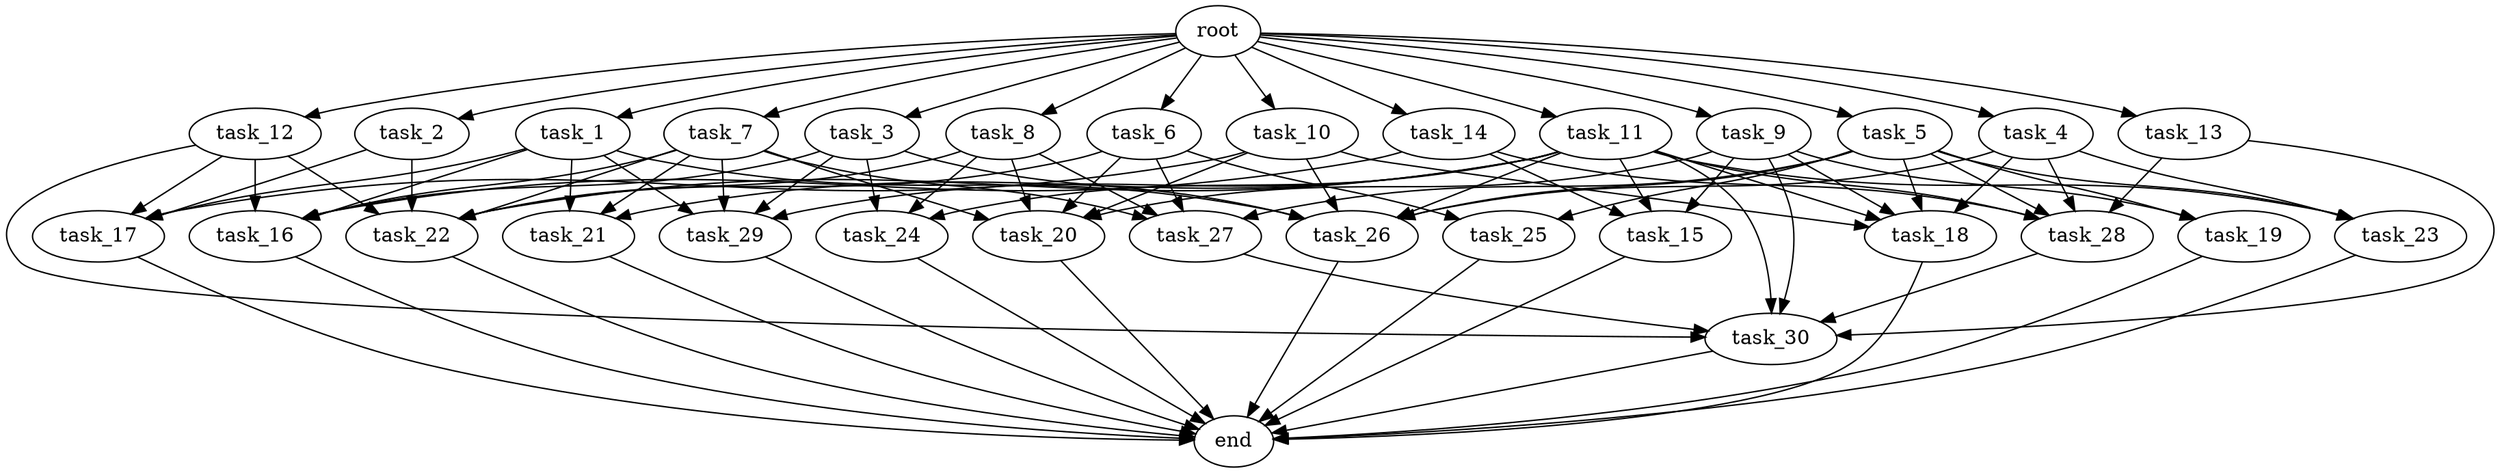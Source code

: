 digraph G {
  root [size="0.000000e+00"];
  task_1 [size="7.312794e+09"];
  task_2 [size="6.840998e+09"];
  task_3 [size="1.330488e+09"];
  task_4 [size="2.182139e+09"];
  task_5 [size="9.594039e+09"];
  task_6 [size="5.746173e+09"];
  task_7 [size="6.518878e+09"];
  task_8 [size="7.172648e+09"];
  task_9 [size="8.299877e+09"];
  task_10 [size="1.385855e+08"];
  task_11 [size="1.070430e+09"];
  task_12 [size="2.064128e+09"];
  task_13 [size="1.444693e+09"];
  task_14 [size="7.243418e+09"];
  task_15 [size="7.856189e+09"];
  task_16 [size="8.688143e+09"];
  task_17 [size="3.251791e+09"];
  task_18 [size="4.111857e+09"];
  task_19 [size="6.595543e+09"];
  task_20 [size="6.803465e+09"];
  task_21 [size="4.434674e+09"];
  task_22 [size="2.016288e+09"];
  task_23 [size="6.350881e+09"];
  task_24 [size="2.068608e+09"];
  task_25 [size="3.532429e+09"];
  task_26 [size="8.699641e+09"];
  task_27 [size="8.581278e+09"];
  task_28 [size="6.623373e+09"];
  task_29 [size="4.899643e+09"];
  task_30 [size="9.491481e+09"];
  end [size="0.000000e+00"];

  root -> task_1 [size="1.000000e-12"];
  root -> task_2 [size="1.000000e-12"];
  root -> task_3 [size="1.000000e-12"];
  root -> task_4 [size="1.000000e-12"];
  root -> task_5 [size="1.000000e-12"];
  root -> task_6 [size="1.000000e-12"];
  root -> task_7 [size="1.000000e-12"];
  root -> task_8 [size="1.000000e-12"];
  root -> task_9 [size="1.000000e-12"];
  root -> task_10 [size="1.000000e-12"];
  root -> task_11 [size="1.000000e-12"];
  root -> task_12 [size="1.000000e-12"];
  root -> task_13 [size="1.000000e-12"];
  root -> task_14 [size="1.000000e-12"];
  task_1 -> task_16 [size="1.737629e+08"];
  task_1 -> task_17 [size="8.129478e+07"];
  task_1 -> task_21 [size="1.478225e+08"];
  task_1 -> task_26 [size="1.449940e+08"];
  task_1 -> task_29 [size="1.224911e+08"];
  task_2 -> task_17 [size="8.129478e+07"];
  task_2 -> task_22 [size="3.360480e+07"];
  task_3 -> task_16 [size="1.737629e+08"];
  task_3 -> task_24 [size="6.895360e+07"];
  task_3 -> task_26 [size="1.449940e+08"];
  task_3 -> task_29 [size="1.224911e+08"];
  task_4 -> task_18 [size="8.223715e+07"];
  task_4 -> task_23 [size="2.116960e+08"];
  task_4 -> task_26 [size="1.449940e+08"];
  task_4 -> task_28 [size="1.324675e+08"];
  task_5 -> task_18 [size="8.223715e+07"];
  task_5 -> task_19 [size="3.297771e+08"];
  task_5 -> task_23 [size="2.116960e+08"];
  task_5 -> task_25 [size="1.766214e+08"];
  task_5 -> task_26 [size="1.449940e+08"];
  task_5 -> task_27 [size="2.145319e+08"];
  task_5 -> task_28 [size="1.324675e+08"];
  task_6 -> task_20 [size="1.360693e+08"];
  task_6 -> task_22 [size="3.360480e+07"];
  task_6 -> task_25 [size="1.766214e+08"];
  task_6 -> task_27 [size="2.145319e+08"];
  task_7 -> task_16 [size="1.737629e+08"];
  task_7 -> task_20 [size="1.360693e+08"];
  task_7 -> task_21 [size="1.478225e+08"];
  task_7 -> task_22 [size="3.360480e+07"];
  task_7 -> task_27 [size="2.145319e+08"];
  task_7 -> task_29 [size="1.224911e+08"];
  task_8 -> task_20 [size="1.360693e+08"];
  task_8 -> task_22 [size="3.360480e+07"];
  task_8 -> task_24 [size="6.895360e+07"];
  task_8 -> task_27 [size="2.145319e+08"];
  task_9 -> task_15 [size="2.618730e+08"];
  task_9 -> task_18 [size="8.223715e+07"];
  task_9 -> task_19 [size="3.297771e+08"];
  task_9 -> task_20 [size="1.360693e+08"];
  task_9 -> task_30 [size="1.581913e+08"];
  task_10 -> task_17 [size="8.129478e+07"];
  task_10 -> task_18 [size="8.223715e+07"];
  task_10 -> task_20 [size="1.360693e+08"];
  task_10 -> task_26 [size="1.449940e+08"];
  task_11 -> task_15 [size="2.618730e+08"];
  task_11 -> task_18 [size="8.223715e+07"];
  task_11 -> task_21 [size="1.478225e+08"];
  task_11 -> task_22 [size="3.360480e+07"];
  task_11 -> task_23 [size="2.116960e+08"];
  task_11 -> task_24 [size="6.895360e+07"];
  task_11 -> task_26 [size="1.449940e+08"];
  task_11 -> task_28 [size="1.324675e+08"];
  task_11 -> task_29 [size="1.224911e+08"];
  task_11 -> task_30 [size="1.581913e+08"];
  task_12 -> task_16 [size="1.737629e+08"];
  task_12 -> task_17 [size="8.129478e+07"];
  task_12 -> task_22 [size="3.360480e+07"];
  task_12 -> task_30 [size="1.581913e+08"];
  task_13 -> task_28 [size="1.324675e+08"];
  task_13 -> task_30 [size="1.581913e+08"];
  task_14 -> task_15 [size="2.618730e+08"];
  task_14 -> task_16 [size="1.737629e+08"];
  task_14 -> task_28 [size="1.324675e+08"];
  task_15 -> end [size="1.000000e-12"];
  task_16 -> end [size="1.000000e-12"];
  task_17 -> end [size="1.000000e-12"];
  task_18 -> end [size="1.000000e-12"];
  task_19 -> end [size="1.000000e-12"];
  task_20 -> end [size="1.000000e-12"];
  task_21 -> end [size="1.000000e-12"];
  task_22 -> end [size="1.000000e-12"];
  task_23 -> end [size="1.000000e-12"];
  task_24 -> end [size="1.000000e-12"];
  task_25 -> end [size="1.000000e-12"];
  task_26 -> end [size="1.000000e-12"];
  task_27 -> task_30 [size="1.581913e+08"];
  task_28 -> task_30 [size="1.581913e+08"];
  task_29 -> end [size="1.000000e-12"];
  task_30 -> end [size="1.000000e-12"];
}
